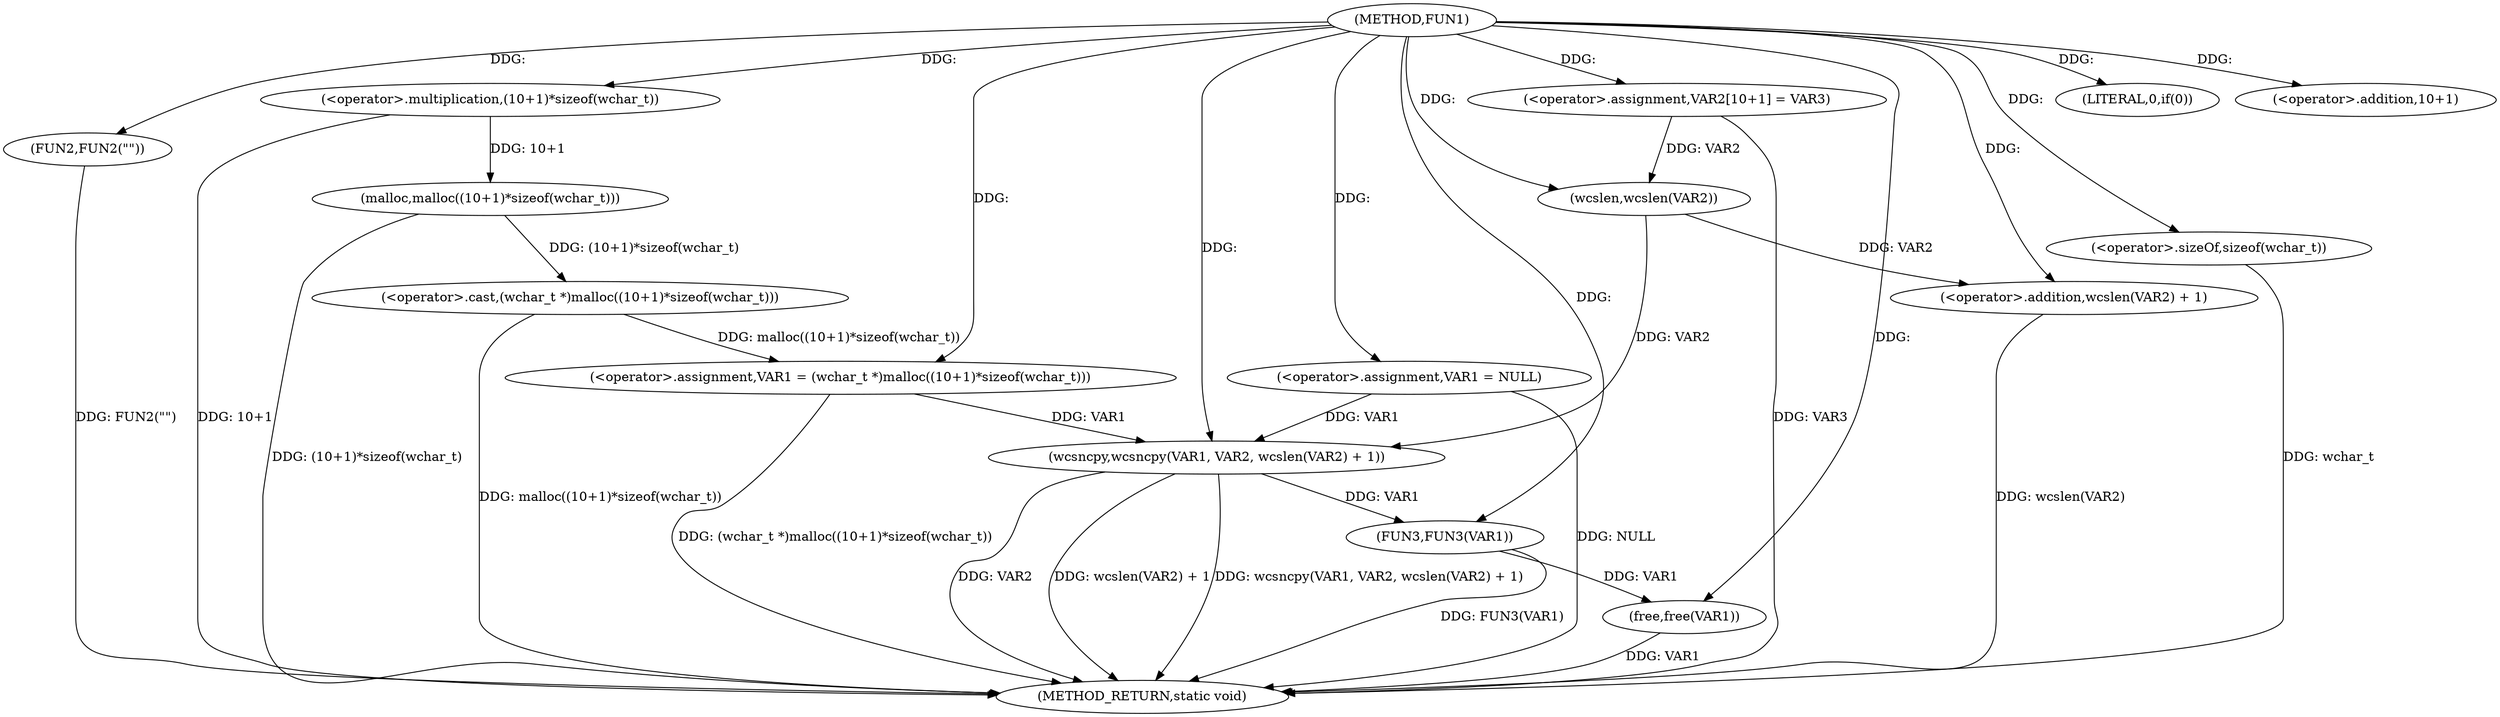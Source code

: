 digraph FUN1 {  
"1000100" [label = "(METHOD,FUN1)" ]
"1000140" [label = "(METHOD_RETURN,static void)" ]
"1000103" [label = "(<operator>.assignment,VAR1 = NULL)" ]
"1000107" [label = "(LITERAL,0,if(0))" ]
"1000109" [label = "(FUN2,FUN2(\"\"))" ]
"1000113" [label = "(<operator>.assignment,VAR1 = (wchar_t *)malloc((10+1)*sizeof(wchar_t)))" ]
"1000115" [label = "(<operator>.cast,(wchar_t *)malloc((10+1)*sizeof(wchar_t)))" ]
"1000117" [label = "(malloc,malloc((10+1)*sizeof(wchar_t)))" ]
"1000118" [label = "(<operator>.multiplication,(10+1)*sizeof(wchar_t))" ]
"1000119" [label = "(<operator>.addition,10+1)" ]
"1000122" [label = "(<operator>.sizeOf,sizeof(wchar_t))" ]
"1000126" [label = "(<operator>.assignment,VAR2[10+1] = VAR3)" ]
"1000129" [label = "(wcsncpy,wcsncpy(VAR1, VAR2, wcslen(VAR2) + 1))" ]
"1000132" [label = "(<operator>.addition,wcslen(VAR2) + 1)" ]
"1000133" [label = "(wcslen,wcslen(VAR2))" ]
"1000136" [label = "(FUN3,FUN3(VAR1))" ]
"1000138" [label = "(free,free(VAR1))" ]
  "1000115" -> "1000140"  [ label = "DDG: malloc((10+1)*sizeof(wchar_t))"] 
  "1000103" -> "1000140"  [ label = "DDG: NULL"] 
  "1000113" -> "1000140"  [ label = "DDG: (wchar_t *)malloc((10+1)*sizeof(wchar_t))"] 
  "1000117" -> "1000140"  [ label = "DDG: (10+1)*sizeof(wchar_t)"] 
  "1000132" -> "1000140"  [ label = "DDG: wcslen(VAR2)"] 
  "1000118" -> "1000140"  [ label = "DDG: 10+1"] 
  "1000109" -> "1000140"  [ label = "DDG: FUN2(\"\")"] 
  "1000129" -> "1000140"  [ label = "DDG: VAR2"] 
  "1000122" -> "1000140"  [ label = "DDG: wchar_t"] 
  "1000129" -> "1000140"  [ label = "DDG: wcslen(VAR2) + 1"] 
  "1000138" -> "1000140"  [ label = "DDG: VAR1"] 
  "1000129" -> "1000140"  [ label = "DDG: wcsncpy(VAR1, VAR2, wcslen(VAR2) + 1)"] 
  "1000136" -> "1000140"  [ label = "DDG: FUN3(VAR1)"] 
  "1000126" -> "1000140"  [ label = "DDG: VAR3"] 
  "1000100" -> "1000103"  [ label = "DDG: "] 
  "1000100" -> "1000107"  [ label = "DDG: "] 
  "1000100" -> "1000109"  [ label = "DDG: "] 
  "1000115" -> "1000113"  [ label = "DDG: malloc((10+1)*sizeof(wchar_t))"] 
  "1000100" -> "1000113"  [ label = "DDG: "] 
  "1000117" -> "1000115"  [ label = "DDG: (10+1)*sizeof(wchar_t)"] 
  "1000118" -> "1000117"  [ label = "DDG: 10+1"] 
  "1000100" -> "1000118"  [ label = "DDG: "] 
  "1000100" -> "1000119"  [ label = "DDG: "] 
  "1000100" -> "1000122"  [ label = "DDG: "] 
  "1000100" -> "1000126"  [ label = "DDG: "] 
  "1000103" -> "1000129"  [ label = "DDG: VAR1"] 
  "1000113" -> "1000129"  [ label = "DDG: VAR1"] 
  "1000100" -> "1000129"  [ label = "DDG: "] 
  "1000133" -> "1000129"  [ label = "DDG: VAR2"] 
  "1000133" -> "1000132"  [ label = "DDG: VAR2"] 
  "1000126" -> "1000133"  [ label = "DDG: VAR2"] 
  "1000100" -> "1000133"  [ label = "DDG: "] 
  "1000100" -> "1000132"  [ label = "DDG: "] 
  "1000129" -> "1000136"  [ label = "DDG: VAR1"] 
  "1000100" -> "1000136"  [ label = "DDG: "] 
  "1000136" -> "1000138"  [ label = "DDG: VAR1"] 
  "1000100" -> "1000138"  [ label = "DDG: "] 
}
